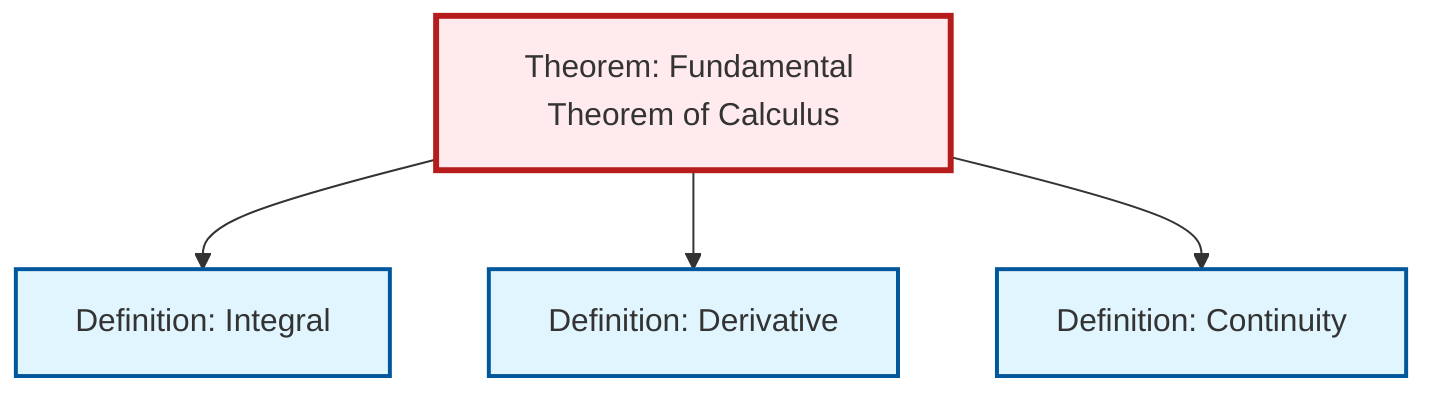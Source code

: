 graph TD
    classDef definition fill:#e1f5fe,stroke:#01579b,stroke-width:2px
    classDef theorem fill:#f3e5f5,stroke:#4a148c,stroke-width:2px
    classDef axiom fill:#fff3e0,stroke:#e65100,stroke-width:2px
    classDef example fill:#e8f5e9,stroke:#1b5e20,stroke-width:2px
    classDef current fill:#ffebee,stroke:#b71c1c,stroke-width:3px
    thm-fundamental-calculus["Theorem: Fundamental Theorem of Calculus"]:::theorem
    def-continuity["Definition: Continuity"]:::definition
    def-derivative["Definition: Derivative"]:::definition
    def-integral["Definition: Integral"]:::definition
    thm-fundamental-calculus --> def-integral
    thm-fundamental-calculus --> def-derivative
    thm-fundamental-calculus --> def-continuity
    class thm-fundamental-calculus current